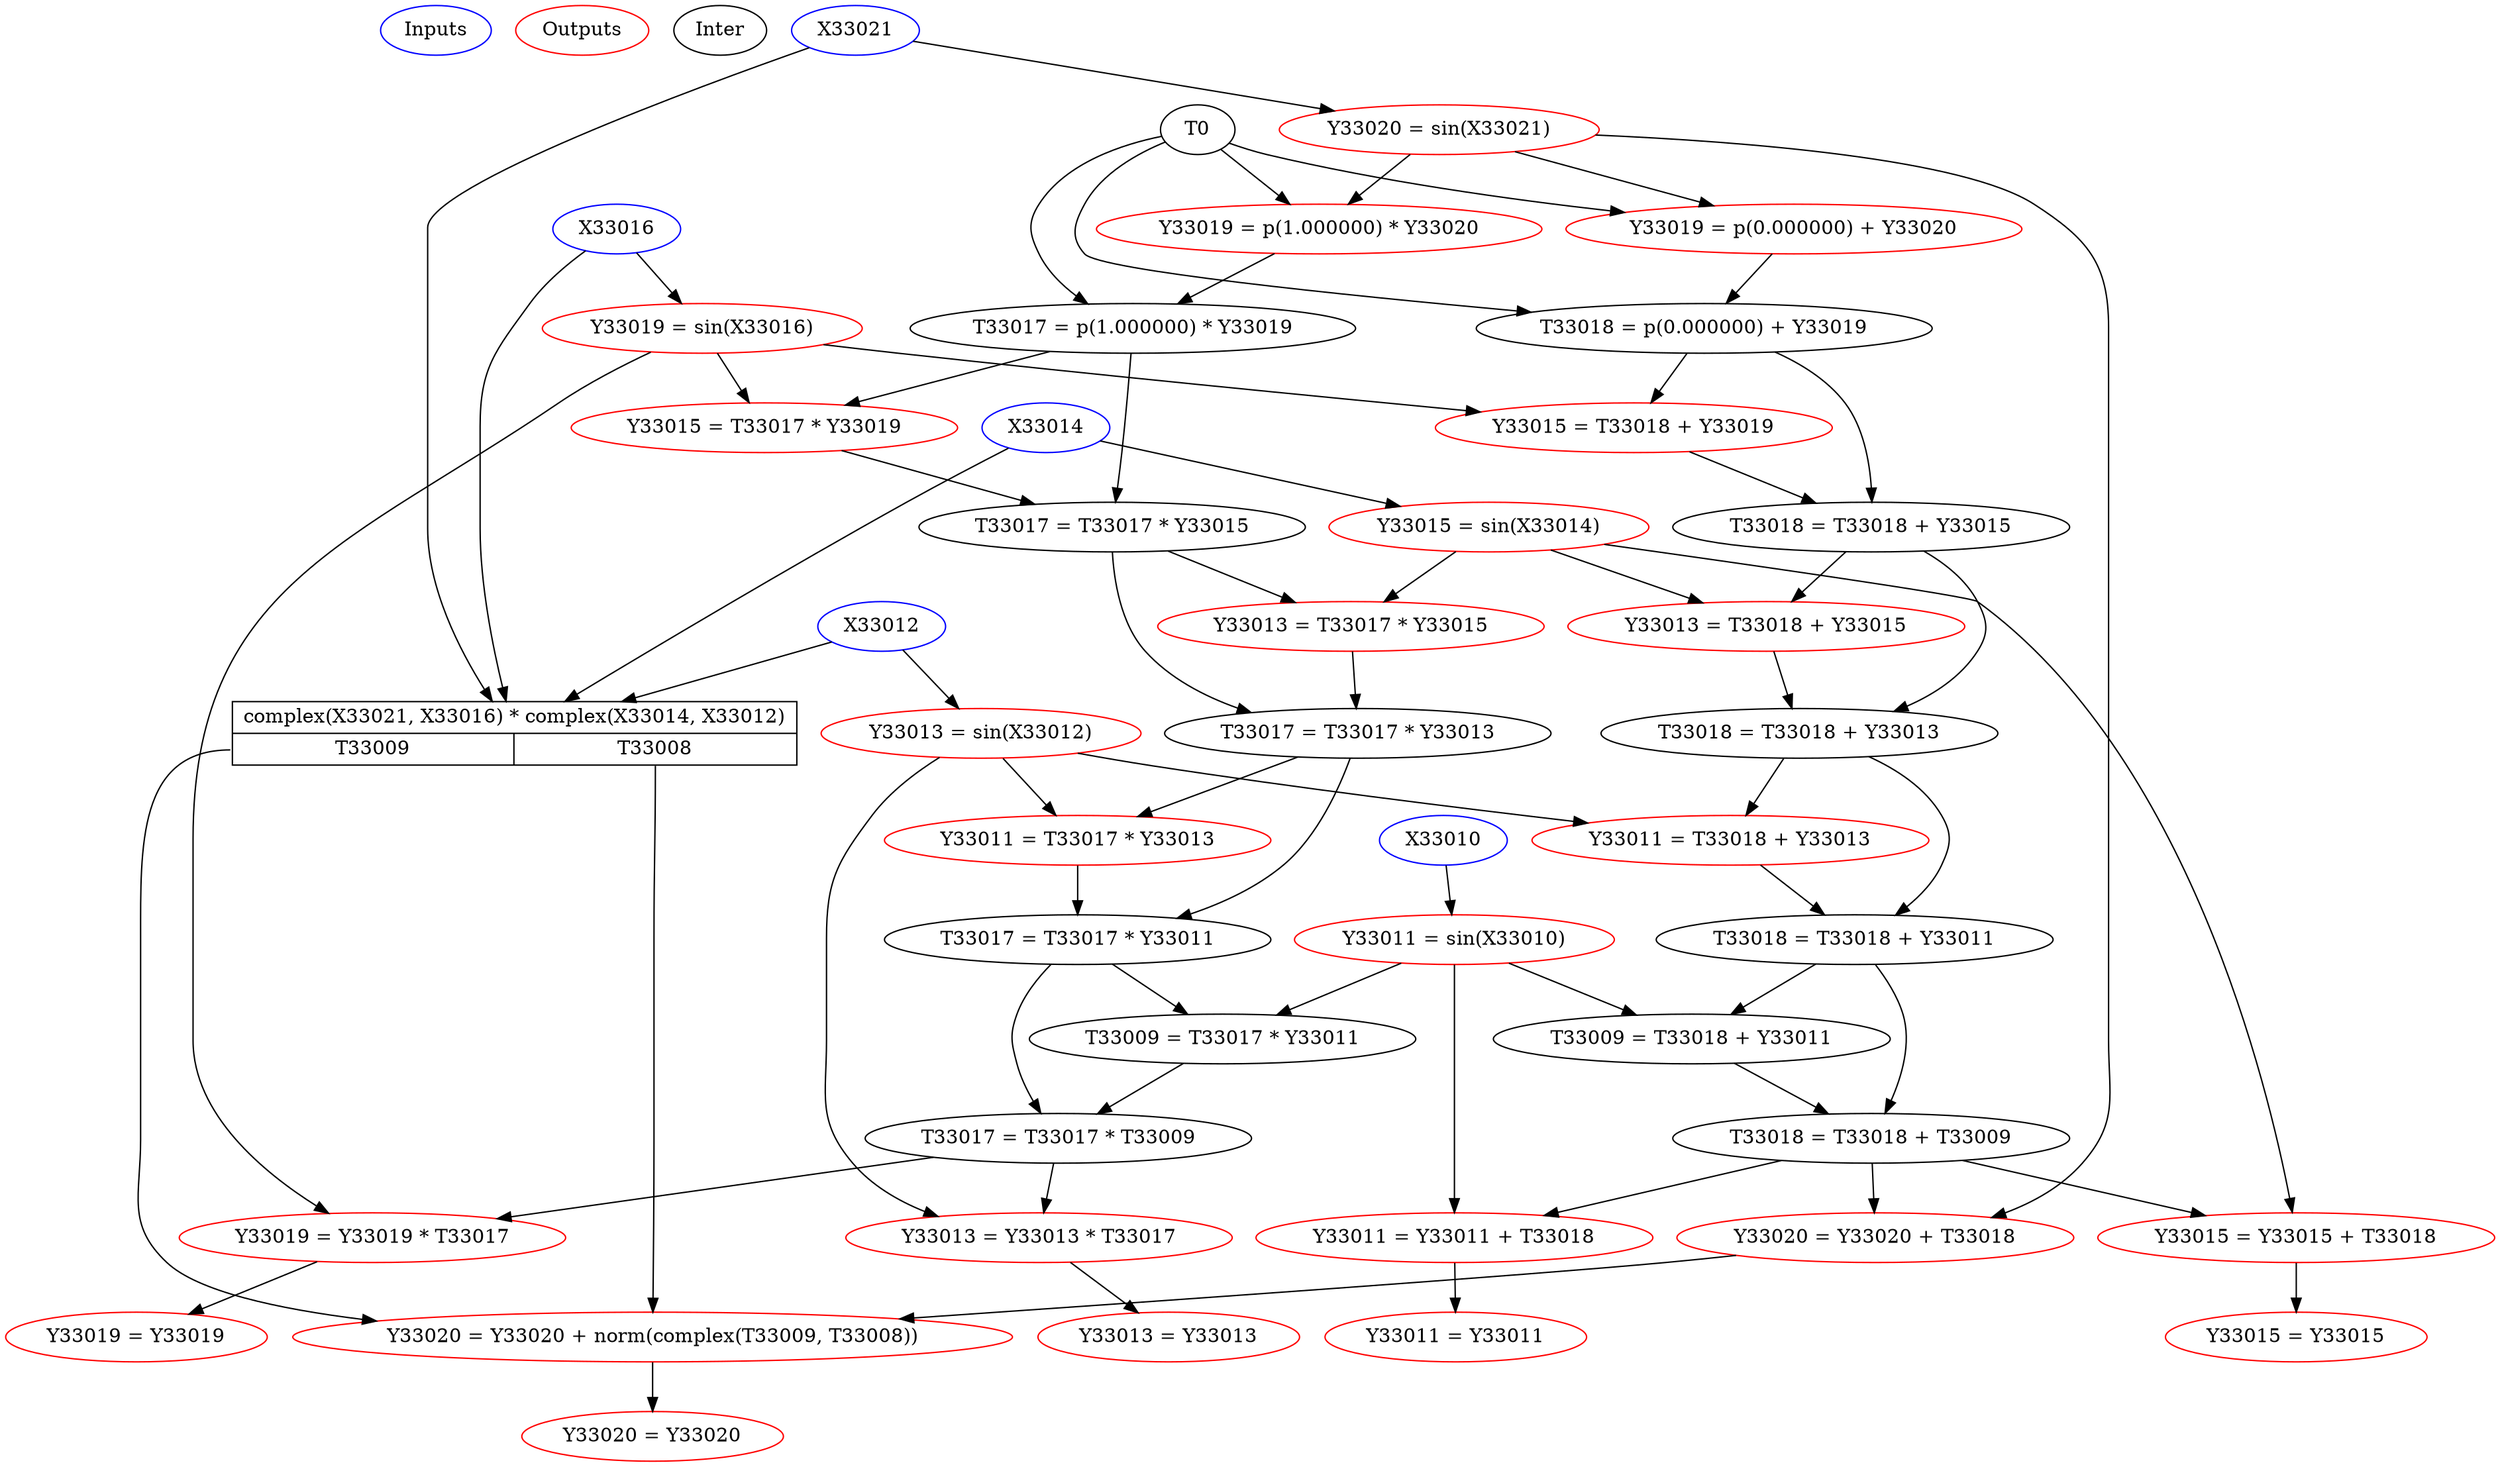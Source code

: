 digraph Net {
Inputs [label = "Inputs", color="blue"];
Outputs [label = "Outputs", color="red"];
Inter [label = "Inter"];
A33021_1 [label = "X33021", color="blue"];
A33020_1 [label = "Y33020 = sin(X33021)", color="red"];
A33021_1 -> A33020_1
A0_1 [label = "T0", color="black"];
A33019_1 [label = "Y33019 = p(0.000000) + Y33020", color="red"];
A0_1 -> A33019_1
A33020_1 -> A33019_1
A33018_1 [label = "T33018 = p(0.000000) + Y33019", color="black"];
A0_1 -> A33018_1
A33019_1 -> A33018_1
A33019_2 [label = "Y33019 = p(1.000000) * Y33020", color="red"];
A0_1 -> A33019_2
A33020_1 -> A33019_2
A33017_1 [label = "T33017 = p(1.000000) * Y33019", color="black"];
A0_1 -> A33017_1
A33019_2 -> A33017_1
A33016_1 [label = "X33016", color="blue"];
A33019_3 [label = "Y33019 = sin(X33016)", color="red"];
A33016_1 -> A33019_3
A33015_1 [label = "Y33015 = T33018 + Y33019", color="red"];
A33018_1 -> A33015_1
A33019_3 -> A33015_1
A33018_2 [label = "T33018 = T33018 + Y33015", color="black"];
A33018_1 -> A33018_2
A33015_1 -> A33018_2
A33015_2 [label = "Y33015 = T33017 * Y33019", color="red"];
A33017_1 -> A33015_2
A33019_3 -> A33015_2
A33017_2 [label = "T33017 = T33017 * Y33015", color="black"];
A33017_1 -> A33017_2
A33015_2 -> A33017_2
A33014_1 [label = "X33014", color="blue"];
A33015_3 [label = "Y33015 = sin(X33014)", color="red"];
A33014_1 -> A33015_3
A33013_1 [label = "Y33013 = T33018 + Y33015", color="red"];
A33018_2 -> A33013_1
A33015_3 -> A33013_1
A33018_3 [label = "T33018 = T33018 + Y33013", color="black"];
A33018_2 -> A33018_3
A33013_1 -> A33018_3
A33013_2 [label = "Y33013 = T33017 * Y33015", color="red"];
A33017_2 -> A33013_2
A33015_3 -> A33013_2
A33017_3 [label = "T33017 = T33017 * Y33013", color="black"];
A33017_2 -> A33017_3
A33013_2 -> A33017_3
A33012_1 [label = "X33012", color="blue"];
A33013_3 [label = "Y33013 = sin(X33012)", color="red"];
A33012_1 -> A33013_3
A33011_1 [label = "Y33011 = T33018 + Y33013", color="red"];
A33018_3 -> A33011_1
A33013_3 -> A33011_1
A33018_4 [label = "T33018 = T33018 + Y33011", color="black"];
A33018_3 -> A33018_4
A33011_1 -> A33018_4
A33011_2 [label = "Y33011 = T33017 * Y33013", color="red"];
A33017_3 -> A33011_2
A33013_3 -> A33011_2
A33017_4 [label = "T33017 = T33017 * Y33011", color="black"];
A33017_3 -> A33017_4
A33011_2 -> A33017_4
A33010_1 [label = "X33010", color="blue"];
A33011_3 [label = "Y33011 = sin(X33010)", color="red"];
A33010_1 -> A33011_3
A33009_1 [label = "T33009 = T33018 + Y33011", color="black"];
A33018_4 -> A33009_1
A33011_3 -> A33009_1
A33018_5 [label = "T33018 = T33018 + T33009", color="black"];
A33018_4 -> A33018_5
A33009_1 -> A33018_5
A33009_2 [label = "T33009 = T33017 * Y33011", color="black"];
A33017_4 -> A33009_2
A33011_3 -> A33009_2
A33017_5 [label = "T33017 = T33017 * T33009", color="black"];
A33017_4 -> A33017_5
A33009_2 -> A33017_5
A33020_2 [label = "Y33020 = Y33020 + T33018", color="red"];
A33020_1 -> A33020_2
A33018_5 -> A33020_2
A33019_4 [label = "Y33019 = Y33019 * T33017", color="red"];
A33019_3 -> A33019_4
A33017_5 -> A33019_4
A33015_4 [label = "Y33015 = Y33015 + T33018", color="red"];
A33015_3 -> A33015_4
A33018_5 -> A33015_4
A33013_4 [label = "Y33013 = Y33013 * T33017", color="red"];
A33013_3 -> A33013_4
A33017_5 -> A33013_4
A33011_4 [label = "Y33011 = Y33011 + T33018", color="red"];
A33011_3 -> A33011_4
A33018_5 -> A33011_4
Aggregate1 [label = "{ complex(X33021, X33016) * complex(X33014, X33012) | {<A33009_3> T33009 | <A33008_1> T33008}}", color="black", shape="record"];
A33021_1 -> Aggregate1
A33016_1 -> Aggregate1
A33014_1 -> Aggregate1
A33012_1 -> Aggregate1
A33020_3 [label = "Y33020 = Y33020 + norm(complex(T33009, T33008))", color="red"];
A33020_2 -> A33020_3
Aggregate1:A33009_3 -> A33020_3
Aggregate1:A33008_1 -> A33020_3
A33020_4 [label = "Y33020 = Y33020", color="red"];
A33020_3 -> A33020_4
A33019_5 [label = "Y33019 = Y33019", color="red"];
A33019_4 -> A33019_5
A33015_5 [label = "Y33015 = Y33015", color="red"];
A33015_4 -> A33015_5
A33013_5 [label = "Y33013 = Y33013", color="red"];
A33013_4 -> A33013_5
A33011_5 [label = "Y33011 = Y33011", color="red"];
A33011_4 -> A33011_5
}